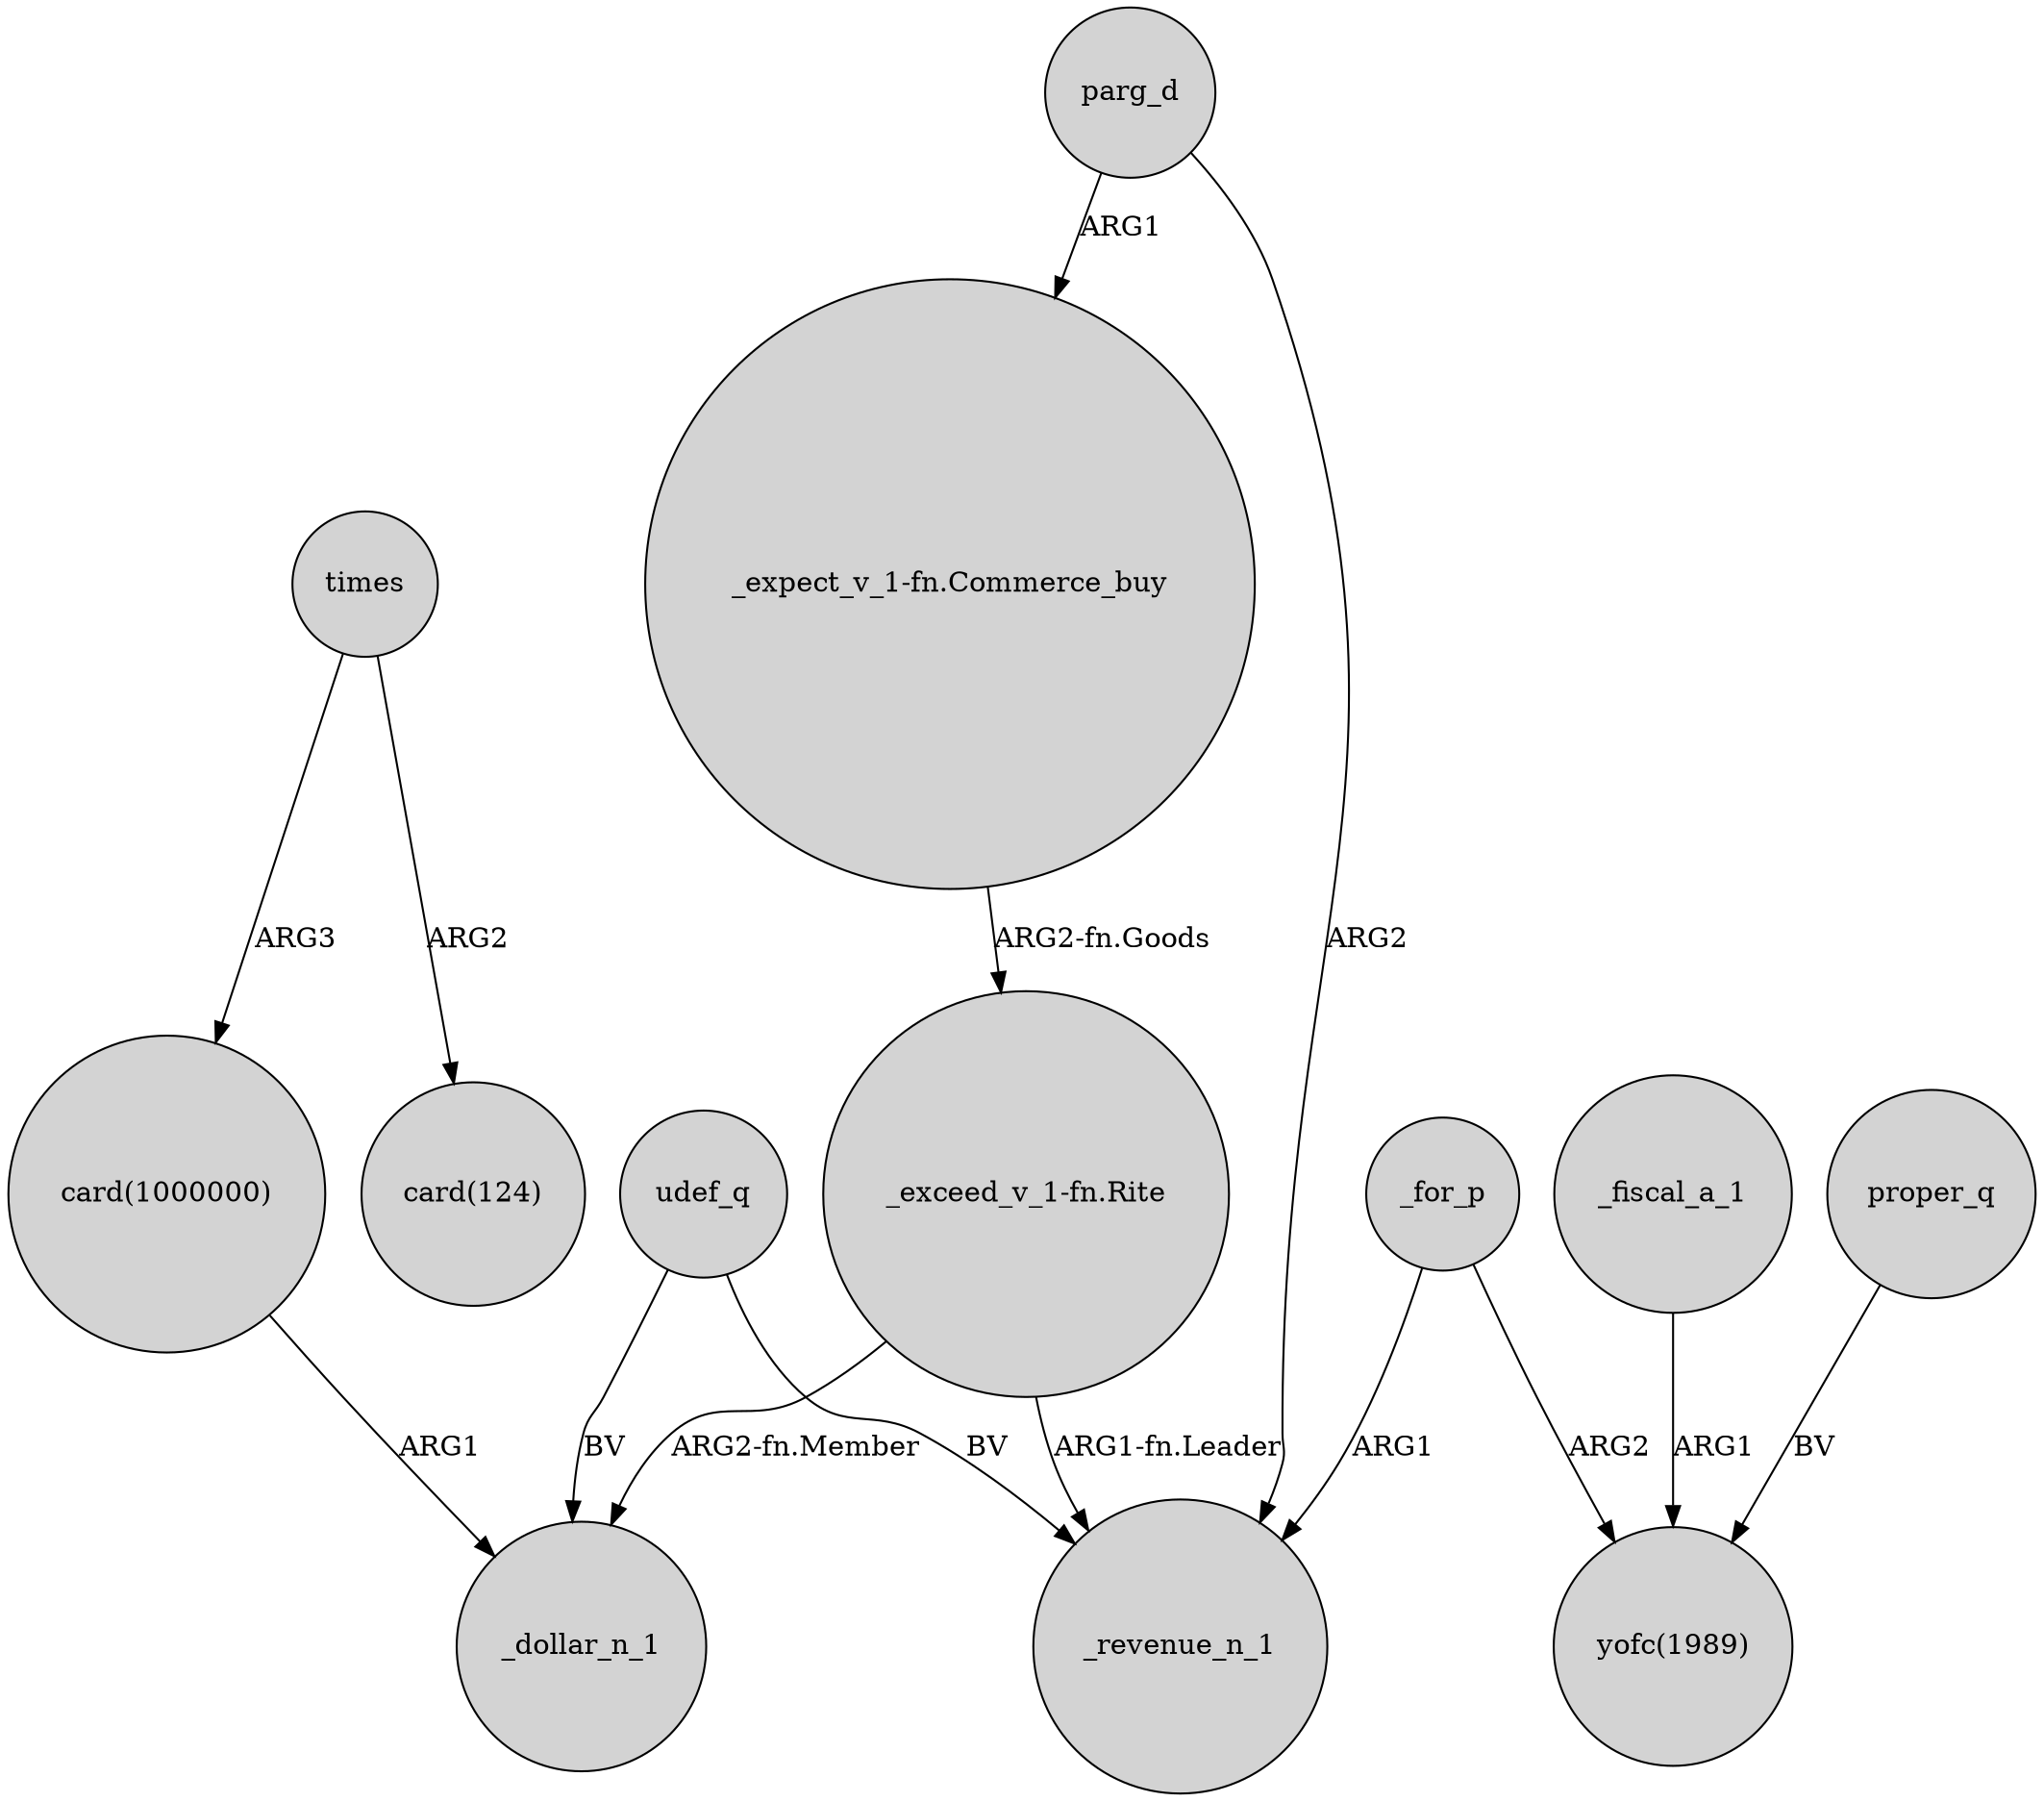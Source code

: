 digraph {
	node [shape=circle style=filled]
	times -> "card(1000000)" [label=ARG3]
	parg_d -> _revenue_n_1 [label=ARG2]
	_for_p -> "yofc(1989)" [label=ARG2]
	_fiscal_a_1 -> "yofc(1989)" [label=ARG1]
	"_expect_v_1-fn.Commerce_buy" -> "_exceed_v_1-fn.Rite" [label="ARG2-fn.Goods"]
	udef_q -> _dollar_n_1 [label=BV]
	_for_p -> _revenue_n_1 [label=ARG1]
	"_exceed_v_1-fn.Rite" -> _dollar_n_1 [label="ARG2-fn.Member"]
	"card(1000000)" -> _dollar_n_1 [label=ARG1]
	udef_q -> _revenue_n_1 [label=BV]
	proper_q -> "yofc(1989)" [label=BV]
	parg_d -> "_expect_v_1-fn.Commerce_buy" [label=ARG1]
	"_exceed_v_1-fn.Rite" -> _revenue_n_1 [label="ARG1-fn.Leader"]
	times -> "card(124)" [label=ARG2]
}
